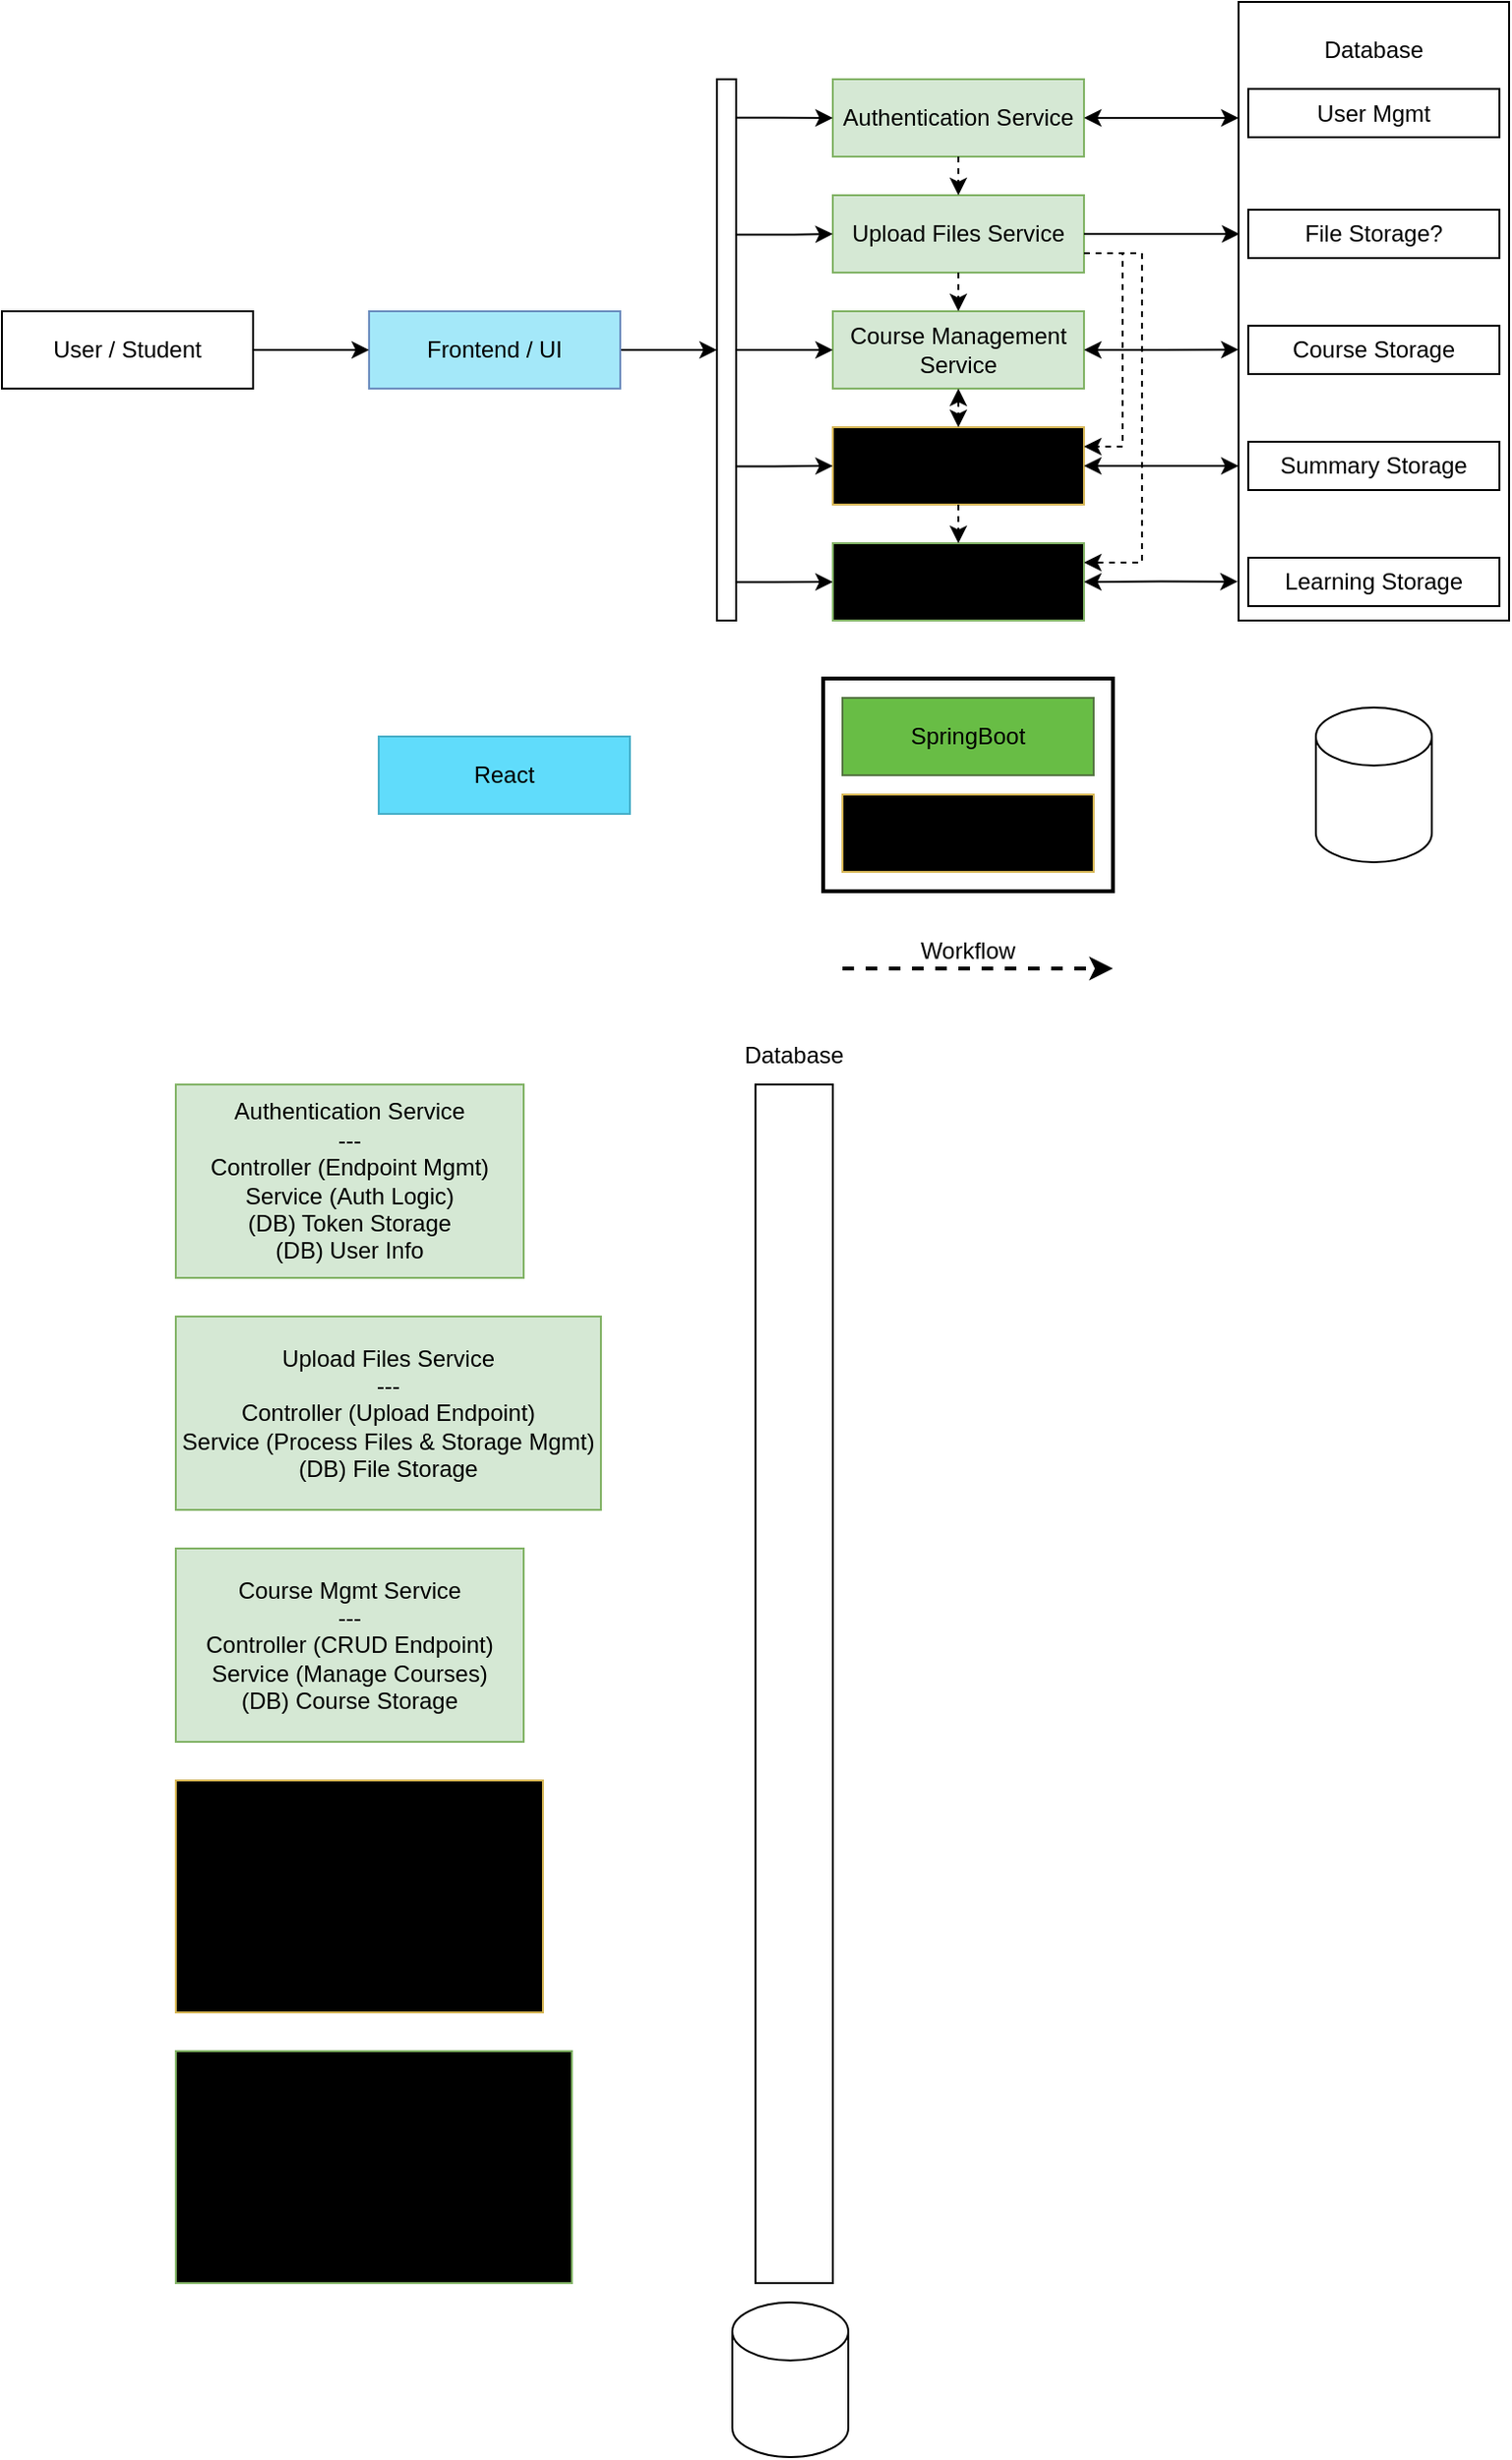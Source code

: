 <mxfile version="27.0.2">
  <diagram name="Page-1" id="Dl6jn5FF9fqG36aDG5Ob">
    <mxGraphModel dx="1072" dy="818" grid="1" gridSize="10" guides="1" tooltips="1" connect="1" arrows="1" fold="1" page="1" pageScale="1" pageWidth="827" pageHeight="1169" math="0" shadow="0">
      <root>
        <mxCell id="0" />
        <mxCell id="1" parent="0" />
        <mxCell id="w4QK7ncXABPOGDVdGbdG-21" value="" style="rounded=0;whiteSpace=wrap;html=1;fillColor=none;strokeWidth=2;strokeColor=default;" vertex="1" parent="1">
          <mxGeometry x="435" y="390" width="150" height="110" as="geometry" />
        </mxCell>
        <mxCell id="w4QK7ncXABPOGDVdGbdG-1" value="User / Student" style="rounded=0;whiteSpace=wrap;html=1;" vertex="1" parent="1">
          <mxGeometry x="10" y="200" width="130" height="40" as="geometry" />
        </mxCell>
        <mxCell id="w4QK7ncXABPOGDVdGbdG-9" value="Authentication Service" style="rounded=0;whiteSpace=wrap;html=1;fillColor=#d5e8d4;strokeColor=#82b366;" vertex="1" parent="1">
          <mxGeometry x="440" y="80" width="130" height="40" as="geometry" />
        </mxCell>
        <mxCell id="w4QK7ncXABPOGDVdGbdG-12" value="Upload Files Service" style="rounded=0;whiteSpace=wrap;html=1;fillColor=#d5e8d4;strokeColor=#82b366;" vertex="1" parent="1">
          <mxGeometry x="440" y="140" width="130" height="40" as="geometry" />
        </mxCell>
        <mxCell id="w4QK7ncXABPOGDVdGbdG-13" value="(Study Service)" style="rounded=0;whiteSpace=wrap;html=1;fillColor=#d5e8d4;strokeColor=#82b366;gradientColor=light-dark(#fff2cc, #ededed);gradientDirection=east;" vertex="1" parent="1">
          <mxGeometry x="440" y="320" width="130" height="40" as="geometry" />
        </mxCell>
        <mxCell id="w4QK7ncXABPOGDVdGbdG-14" value="Course Management Service" style="rounded=0;whiteSpace=wrap;html=1;fillColor=#d5e8d4;strokeColor=#82b366;" vertex="1" parent="1">
          <mxGeometry x="440" y="200" width="130" height="40" as="geometry" />
        </mxCell>
        <mxCell id="w4QK7ncXABPOGDVdGbdG-15" value="" style="rounded=0;whiteSpace=wrap;html=1;" vertex="1" parent="1">
          <mxGeometry x="650" y="40" width="140" height="320" as="geometry" />
        </mxCell>
        <mxCell id="w4QK7ncXABPOGDVdGbdG-17" value="Python" style="rounded=0;whiteSpace=wrap;html=1;fillColor=light-dark(#ffd243, #281d00);strokeColor=#d6b656;gradientColor=light-dark(#3772a0, #ededed);gradientDirection=east;" vertex="1" parent="1">
          <mxGeometry x="445" y="450" width="130" height="40" as="geometry" />
        </mxCell>
        <mxCell id="w4QK7ncXABPOGDVdGbdG-19" value="GenAI Service" style="rounded=0;whiteSpace=wrap;html=1;fillColor=#fff2cc;strokeColor=#d6b656;gradientColor=light-dark(#dae8fc, #ededed);gradientDirection=east;" vertex="1" parent="1">
          <mxGeometry x="440" y="260" width="130" height="40" as="geometry" />
        </mxCell>
        <mxCell id="w4QK7ncXABPOGDVdGbdG-20" value="SpringBoot" style="rounded=0;whiteSpace=wrap;html=1;fillColor=light-dark(#68bd45, #1f2f1e);strokeColor=light-dark(#587845, #446e2c);" vertex="1" parent="1">
          <mxGeometry x="445" y="400" width="130" height="40" as="geometry" />
        </mxCell>
        <mxCell id="w4QK7ncXABPOGDVdGbdG-22" value="React" style="rounded=0;whiteSpace=wrap;html=1;fillColor=light-dark(#60dcfb, #1d293b);strokeColor=light-dark(#46aec8, #5c79a3);" vertex="1" parent="1">
          <mxGeometry x="205" y="420" width="130" height="40" as="geometry" />
        </mxCell>
        <mxCell id="w4QK7ncXABPOGDVdGbdG-23" value="" style="shape=cylinder3;whiteSpace=wrap;html=1;boundedLbl=1;backgroundOutline=1;size=15;" vertex="1" parent="1">
          <mxGeometry x="690" y="405" width="60" height="80" as="geometry" />
        </mxCell>
        <mxCell id="w4QK7ncXABPOGDVdGbdG-27" value="" style="shape=image;verticalLabelPosition=bottom;labelBackgroundColor=default;verticalAlign=top;aspect=fixed;imageAspect=0;image=https://upload.wikimedia.org/wikipedia/commons/thumb/a/a7/React-icon.svg/250px-React-icon.svg.png;" vertex="1" parent="1">
          <mxGeometry x="340.16" y="420" width="44.84" height="40" as="geometry" />
        </mxCell>
        <mxCell id="w4QK7ncXABPOGDVdGbdG-34" style="edgeStyle=orthogonalEdgeStyle;rounded=0;orthogonalLoop=1;jettySize=auto;html=1;exitX=1;exitY=0.5;exitDx=0;exitDy=0;entryX=0;entryY=0.5;entryDx=0;entryDy=0;" edge="1" parent="1" source="w4QK7ncXABPOGDVdGbdG-28" target="w4QK7ncXABPOGDVdGbdG-32">
          <mxGeometry relative="1" as="geometry" />
        </mxCell>
        <mxCell id="w4QK7ncXABPOGDVdGbdG-28" value="Frontend / UI" style="rounded=0;whiteSpace=wrap;html=1;fillColor=light-dark(#a4e8f9, #1d293b);strokeColor=#6c8ebf;" vertex="1" parent="1">
          <mxGeometry x="200" y="200" width="130" height="40" as="geometry" />
        </mxCell>
        <mxCell id="w4QK7ncXABPOGDVdGbdG-29" value="" style="shape=image;verticalLabelPosition=bottom;labelBackgroundColor=default;verticalAlign=top;aspect=fixed;imageAspect=0;image=https://www.embarc.de/img/architektur-portraets/02/spring-boot-logo.png;" vertex="1" parent="1">
          <mxGeometry x="595" y="400" width="43.76" height="39.26" as="geometry" />
        </mxCell>
        <mxCell id="w4QK7ncXABPOGDVdGbdG-31" value="" style="shape=image;verticalLabelPosition=bottom;labelBackgroundColor=default;verticalAlign=top;aspect=fixed;imageAspect=0;image=https://149860134.v2.pressablecdn.com/wp-content/uploads/pythoned.png;" vertex="1" parent="1">
          <mxGeometry x="588.76" y="445" width="50" height="50" as="geometry" />
        </mxCell>
        <mxCell id="w4QK7ncXABPOGDVdGbdG-32" value="" style="rounded=0;whiteSpace=wrap;html=1;" vertex="1" parent="1">
          <mxGeometry x="380" y="80" width="10" height="280" as="geometry" />
        </mxCell>
        <mxCell id="w4QK7ncXABPOGDVdGbdG-33" value="" style="endArrow=classic;html=1;rounded=0;exitX=1;exitY=0.5;exitDx=0;exitDy=0;entryX=0;entryY=0.5;entryDx=0;entryDy=0;" edge="1" parent="1" source="w4QK7ncXABPOGDVdGbdG-1" target="w4QK7ncXABPOGDVdGbdG-28">
          <mxGeometry width="50" height="50" relative="1" as="geometry">
            <mxPoint x="170" y="290" as="sourcePoint" />
            <mxPoint x="220" y="240" as="targetPoint" />
          </mxGeometry>
        </mxCell>
        <mxCell id="w4QK7ncXABPOGDVdGbdG-36" style="edgeStyle=orthogonalEdgeStyle;rounded=0;orthogonalLoop=1;jettySize=auto;html=1;exitX=1.04;exitY=0.071;exitDx=0;exitDy=0;entryX=0;entryY=0.5;entryDx=0;entryDy=0;exitPerimeter=0;" edge="1" parent="1" source="w4QK7ncXABPOGDVdGbdG-32" target="w4QK7ncXABPOGDVdGbdG-9">
          <mxGeometry relative="1" as="geometry">
            <mxPoint x="390" y="99.8" as="sourcePoint" />
            <mxPoint x="440" y="99.8" as="targetPoint" />
            <Array as="points">
              <mxPoint x="410" y="100" />
            </Array>
          </mxGeometry>
        </mxCell>
        <mxCell id="w4QK7ncXABPOGDVdGbdG-38" style="edgeStyle=orthogonalEdgeStyle;rounded=0;orthogonalLoop=1;jettySize=auto;html=1;exitX=0.999;exitY=0.287;exitDx=0;exitDy=0;entryX=0;entryY=0.5;entryDx=0;entryDy=0;exitPerimeter=0;" edge="1" parent="1" source="w4QK7ncXABPOGDVdGbdG-32" target="w4QK7ncXABPOGDVdGbdG-12">
          <mxGeometry relative="1" as="geometry">
            <mxPoint x="400" y="110" as="sourcePoint" />
            <mxPoint x="450" y="110" as="targetPoint" />
            <Array as="points">
              <mxPoint x="420" y="160" />
            </Array>
          </mxGeometry>
        </mxCell>
        <mxCell id="w4QK7ncXABPOGDVdGbdG-39" style="edgeStyle=orthogonalEdgeStyle;rounded=0;orthogonalLoop=1;jettySize=auto;html=1;exitX=1;exitY=0.5;exitDx=0;exitDy=0;entryX=0;entryY=0.5;entryDx=0;entryDy=0;" edge="1" parent="1" source="w4QK7ncXABPOGDVdGbdG-32" target="w4QK7ncXABPOGDVdGbdG-14">
          <mxGeometry relative="1" as="geometry">
            <mxPoint x="389" y="219.86" as="sourcePoint" />
            <mxPoint x="439" y="219.86" as="targetPoint" />
            <Array as="points" />
          </mxGeometry>
        </mxCell>
        <mxCell id="w4QK7ncXABPOGDVdGbdG-40" style="edgeStyle=orthogonalEdgeStyle;rounded=0;orthogonalLoop=1;jettySize=auto;html=1;exitX=0.986;exitY=0.715;exitDx=0;exitDy=0;entryX=0;entryY=0.5;entryDx=0;entryDy=0;exitPerimeter=0;" edge="1" parent="1" source="w4QK7ncXABPOGDVdGbdG-32" target="w4QK7ncXABPOGDVdGbdG-19">
          <mxGeometry relative="1" as="geometry">
            <mxPoint x="380" y="279.86" as="sourcePoint" />
            <mxPoint x="430" y="279.86" as="targetPoint" />
            <Array as="points">
              <mxPoint x="410" y="280" />
            </Array>
          </mxGeometry>
        </mxCell>
        <mxCell id="w4QK7ncXABPOGDVdGbdG-41" style="edgeStyle=orthogonalEdgeStyle;rounded=0;orthogonalLoop=1;jettySize=auto;html=1;exitX=0.993;exitY=0.929;exitDx=0;exitDy=0;entryX=0;entryY=0.5;entryDx=0;entryDy=0;exitPerimeter=0;" edge="1" parent="1" source="w4QK7ncXABPOGDVdGbdG-32" target="w4QK7ncXABPOGDVdGbdG-13">
          <mxGeometry relative="1" as="geometry">
            <mxPoint x="389" y="339.91" as="sourcePoint" />
            <mxPoint x="439" y="339.91" as="targetPoint" />
            <Array as="points">
              <mxPoint x="410" y="340" />
            </Array>
          </mxGeometry>
        </mxCell>
        <mxCell id="w4QK7ncXABPOGDVdGbdG-42" value="" style="endArrow=classic;html=1;rounded=0;dashed=1;exitX=0.5;exitY=1;exitDx=0;exitDy=0;entryX=0.5;entryY=0;entryDx=0;entryDy=0;" edge="1" parent="1" source="w4QK7ncXABPOGDVdGbdG-9" target="w4QK7ncXABPOGDVdGbdG-12">
          <mxGeometry width="50" height="50" relative="1" as="geometry">
            <mxPoint x="480" y="210" as="sourcePoint" />
            <mxPoint x="530" y="160" as="targetPoint" />
          </mxGeometry>
        </mxCell>
        <mxCell id="w4QK7ncXABPOGDVdGbdG-43" value="" style="endArrow=classic;html=1;rounded=0;dashed=1;exitX=0.5;exitY=1;exitDx=0;exitDy=0;entryX=0.5;entryY=0;entryDx=0;entryDy=0;" edge="1" parent="1" source="w4QK7ncXABPOGDVdGbdG-12" target="w4QK7ncXABPOGDVdGbdG-14">
          <mxGeometry width="50" height="50" relative="1" as="geometry">
            <mxPoint x="515" y="130" as="sourcePoint" />
            <mxPoint x="515" y="150" as="targetPoint" />
          </mxGeometry>
        </mxCell>
        <mxCell id="w4QK7ncXABPOGDVdGbdG-44" value="" style="endArrow=classic;html=1;rounded=0;dashed=1;exitX=0.5;exitY=1;exitDx=0;exitDy=0;entryX=0.5;entryY=0;entryDx=0;entryDy=0;startArrow=classic;startFill=1;" edge="1" parent="1" source="w4QK7ncXABPOGDVdGbdG-14" target="w4QK7ncXABPOGDVdGbdG-19">
          <mxGeometry width="50" height="50" relative="1" as="geometry">
            <mxPoint x="525" y="140" as="sourcePoint" />
            <mxPoint x="525" y="160" as="targetPoint" />
          </mxGeometry>
        </mxCell>
        <mxCell id="w4QK7ncXABPOGDVdGbdG-48" value="" style="endArrow=classic;html=1;rounded=0;dashed=1;entryX=0.5;entryY=0;entryDx=0;entryDy=0;exitX=0.5;exitY=1;exitDx=0;exitDy=0;" edge="1" parent="1" source="w4QK7ncXABPOGDVdGbdG-19" target="w4QK7ncXABPOGDVdGbdG-13">
          <mxGeometry width="50" height="50" relative="1" as="geometry">
            <mxPoint x="640" y="310" as="sourcePoint" />
            <mxPoint x="600" y="330" as="targetPoint" />
          </mxGeometry>
        </mxCell>
        <mxCell id="w4QK7ncXABPOGDVdGbdG-49" style="edgeStyle=orthogonalEdgeStyle;rounded=0;orthogonalLoop=1;jettySize=auto;html=1;exitX=1;exitY=0.5;exitDx=0;exitDy=0;startArrow=classic;startFill=1;" edge="1" parent="1" source="w4QK7ncXABPOGDVdGbdG-9">
          <mxGeometry relative="1" as="geometry">
            <mxPoint x="630" y="130" as="sourcePoint" />
            <mxPoint x="650" y="100" as="targetPoint" />
          </mxGeometry>
        </mxCell>
        <mxCell id="w4QK7ncXABPOGDVdGbdG-50" style="edgeStyle=orthogonalEdgeStyle;rounded=0;orthogonalLoop=1;jettySize=auto;html=1;exitX=1;exitY=0.5;exitDx=0;exitDy=0;entryX=0.003;entryY=0.375;entryDx=0;entryDy=0;startArrow=none;startFill=0;entryPerimeter=0;" edge="1" parent="1" source="w4QK7ncXABPOGDVdGbdG-12" target="w4QK7ncXABPOGDVdGbdG-15">
          <mxGeometry relative="1" as="geometry">
            <mxPoint x="580" y="110" as="sourcePoint" />
            <mxPoint x="660" y="230" as="targetPoint" />
          </mxGeometry>
        </mxCell>
        <mxCell id="w4QK7ncXABPOGDVdGbdG-51" style="edgeStyle=orthogonalEdgeStyle;rounded=0;orthogonalLoop=1;jettySize=auto;html=1;exitX=1;exitY=0.5;exitDx=0;exitDy=0;entryX=0;entryY=0.562;entryDx=0;entryDy=0;startArrow=classic;startFill=1;entryPerimeter=0;" edge="1" parent="1" source="w4QK7ncXABPOGDVdGbdG-14" target="w4QK7ncXABPOGDVdGbdG-15">
          <mxGeometry relative="1" as="geometry">
            <mxPoint x="580" y="170" as="sourcePoint" />
            <mxPoint x="660" y="230" as="targetPoint" />
          </mxGeometry>
        </mxCell>
        <mxCell id="w4QK7ncXABPOGDVdGbdG-52" style="edgeStyle=orthogonalEdgeStyle;rounded=0;orthogonalLoop=1;jettySize=auto;html=1;exitX=-0.003;exitY=0.937;exitDx=0;exitDy=0;entryX=1;entryY=0.5;entryDx=0;entryDy=0;startArrow=classic;startFill=1;exitPerimeter=0;" edge="1" parent="1" source="w4QK7ncXABPOGDVdGbdG-15" target="w4QK7ncXABPOGDVdGbdG-13">
          <mxGeometry relative="1" as="geometry">
            <mxPoint x="580" y="170" as="sourcePoint" />
            <mxPoint x="659" y="170" as="targetPoint" />
            <Array as="points">
              <mxPoint x="610" y="340" />
            </Array>
          </mxGeometry>
        </mxCell>
        <mxCell id="w4QK7ncXABPOGDVdGbdG-53" value="" style="endArrow=classic;html=1;rounded=0;dashed=1;exitX=1;exitY=0.75;exitDx=0;exitDy=0;entryX=1;entryY=0.25;entryDx=0;entryDy=0;" edge="1" parent="1" source="w4QK7ncXABPOGDVdGbdG-12" target="w4QK7ncXABPOGDVdGbdG-19">
          <mxGeometry width="50" height="50" relative="1" as="geometry">
            <mxPoint x="515" y="190" as="sourcePoint" />
            <mxPoint x="515" y="210" as="targetPoint" />
            <Array as="points">
              <mxPoint x="590" y="170" />
              <mxPoint x="590" y="220" />
              <mxPoint x="590" y="270" />
            </Array>
          </mxGeometry>
        </mxCell>
        <mxCell id="w4QK7ncXABPOGDVdGbdG-54" value="" style="endArrow=classic;html=1;rounded=0;dashed=1;exitX=1;exitY=0.75;exitDx=0;exitDy=0;entryX=1;entryY=0.25;entryDx=0;entryDy=0;" edge="1" parent="1" source="w4QK7ncXABPOGDVdGbdG-12" target="w4QK7ncXABPOGDVdGbdG-13">
          <mxGeometry width="50" height="50" relative="1" as="geometry">
            <mxPoint x="580" y="180" as="sourcePoint" />
            <mxPoint x="580" y="280" as="targetPoint" />
            <Array as="points">
              <mxPoint x="600" y="170" />
              <mxPoint x="600" y="230" />
              <mxPoint x="600" y="330" />
            </Array>
          </mxGeometry>
        </mxCell>
        <mxCell id="w4QK7ncXABPOGDVdGbdG-55" value="User Mgmt" style="rounded=0;whiteSpace=wrap;html=1;" vertex="1" parent="1">
          <mxGeometry x="655" y="85" width="130" height="25" as="geometry" />
        </mxCell>
        <mxCell id="w4QK7ncXABPOGDVdGbdG-56" value="File Storage?" style="rounded=0;whiteSpace=wrap;html=1;" vertex="1" parent="1">
          <mxGeometry x="655" y="147.5" width="130" height="25" as="geometry" />
        </mxCell>
        <mxCell id="w4QK7ncXABPOGDVdGbdG-57" value="Course Storage" style="rounded=0;whiteSpace=wrap;html=1;" vertex="1" parent="1">
          <mxGeometry x="655" y="207.5" width="130" height="25" as="geometry" />
        </mxCell>
        <mxCell id="w4QK7ncXABPOGDVdGbdG-58" value="Database" style="text;html=1;align=center;verticalAlign=middle;whiteSpace=wrap;rounded=0;" vertex="1" parent="1">
          <mxGeometry x="690" y="50" width="60" height="30" as="geometry" />
        </mxCell>
        <mxCell id="w4QK7ncXABPOGDVdGbdG-59" value="Learning Storage" style="rounded=0;whiteSpace=wrap;html=1;" vertex="1" parent="1">
          <mxGeometry x="655" y="327.5" width="130" height="25" as="geometry" />
        </mxCell>
        <mxCell id="w4QK7ncXABPOGDVdGbdG-60" style="edgeStyle=orthogonalEdgeStyle;rounded=0;orthogonalLoop=1;jettySize=auto;html=1;exitX=1;exitY=0.5;exitDx=0;exitDy=0;entryX=0;entryY=0.75;entryDx=0;entryDy=0;startArrow=classic;startFill=1;" edge="1" parent="1" source="w4QK7ncXABPOGDVdGbdG-19" target="w4QK7ncXABPOGDVdGbdG-15">
          <mxGeometry relative="1" as="geometry">
            <mxPoint x="571.88" y="299.26" as="sourcePoint" />
            <mxPoint x="651.88" y="299.26" as="targetPoint" />
          </mxGeometry>
        </mxCell>
        <mxCell id="w4QK7ncXABPOGDVdGbdG-61" value="Summary Storage" style="rounded=0;whiteSpace=wrap;html=1;" vertex="1" parent="1">
          <mxGeometry x="655" y="267.5" width="130" height="25" as="geometry" />
        </mxCell>
        <mxCell id="w4QK7ncXABPOGDVdGbdG-62" value="" style="endArrow=classic;dashed=1;html=1;strokeWidth=2;rounded=0;endFill=1;" edge="1" parent="1">
          <mxGeometry width="50" height="50" relative="1" as="geometry">
            <mxPoint x="445" y="540" as="sourcePoint" />
            <mxPoint x="585" y="540" as="targetPoint" />
          </mxGeometry>
        </mxCell>
        <mxCell id="w4QK7ncXABPOGDVdGbdG-63" value="Workflow" style="text;html=1;align=center;verticalAlign=middle;whiteSpace=wrap;rounded=0;" vertex="1" parent="1">
          <mxGeometry x="480" y="516" width="60" height="30" as="geometry" />
        </mxCell>
        <mxCell id="w4QK7ncXABPOGDVdGbdG-66" value="Authentication Service&lt;br&gt;---&lt;br&gt;Controller (Endpoint Mgmt)&lt;br&gt;Service (Auth Logic)&lt;br&gt;(DB) Token Storage&lt;br&gt;(DB) User Info" style="rounded=0;whiteSpace=wrap;html=1;fillColor=#d5e8d4;strokeColor=#82b366;" vertex="1" parent="1">
          <mxGeometry x="100" y="600" width="180" height="100" as="geometry" />
        </mxCell>
        <mxCell id="w4QK7ncXABPOGDVdGbdG-67" value="Upload Files Service&lt;br&gt;---&lt;br&gt;Controller (Upload Endpoint)&lt;br&gt;Service (Process Files &amp;amp; Storage Mgmt)&lt;br&gt;(DB) File Storage" style="rounded=0;whiteSpace=wrap;html=1;fillColor=#d5e8d4;strokeColor=#82b366;" vertex="1" parent="1">
          <mxGeometry x="100" y="720" width="220" height="100" as="geometry" />
        </mxCell>
        <mxCell id="w4QK7ncXABPOGDVdGbdG-68" value="Course Mgmt Service&lt;br&gt;---&lt;br&gt;Controller (CRUD Endpoint)&lt;br&gt;Service (Manage Courses)&lt;br&gt;(DB) Course Storage" style="rounded=0;whiteSpace=wrap;html=1;fillColor=#d5e8d4;strokeColor=#82b366;" vertex="1" parent="1">
          <mxGeometry x="100" y="840" width="180" height="100" as="geometry" />
        </mxCell>
        <mxCell id="w4QK7ncXABPOGDVdGbdG-70" value="GenAI Service&lt;br&gt;---&lt;br&gt;Preprocessing Material&lt;br&gt;Fetching Existing Material&lt;br&gt;LLM Connector&lt;br&gt;Categorize Part&lt;br&gt;Summarize Part&lt;br&gt;Response Processing" style="rounded=0;whiteSpace=wrap;html=1;fillColor=#fff2cc;strokeColor=#d6b656;gradientColor=light-dark(#dae8fc, #ededed);gradientDirection=east;" vertex="1" parent="1">
          <mxGeometry x="100" y="960" width="190" height="120" as="geometry" />
        </mxCell>
        <mxCell id="w4QK7ncXABPOGDVdGbdG-72" value="(Study Service)&lt;br&gt;---&lt;br&gt;Controller (Endpoint)&lt;br&gt;Service (Prepare Summary/Material)&lt;br&gt;Question Generator&lt;br&gt;Flashcard Creator&lt;br&gt;(DB) Flashcard Storage" style="rounded=0;whiteSpace=wrap;html=1;fillColor=#d5e8d4;strokeColor=#82b366;gradientColor=light-dark(#fff2cc, #ededed);gradientDirection=east;" vertex="1" parent="1">
          <mxGeometry x="100" y="1100" width="205" height="120" as="geometry" />
        </mxCell>
        <mxCell id="w4QK7ncXABPOGDVdGbdG-73" value="" style="rounded=0;whiteSpace=wrap;html=1;" vertex="1" parent="1">
          <mxGeometry x="400" y="600" width="40" height="620" as="geometry" />
        </mxCell>
        <mxCell id="w4QK7ncXABPOGDVdGbdG-74" value="Database" style="text;html=1;align=center;verticalAlign=middle;whiteSpace=wrap;rounded=0;" vertex="1" parent="1">
          <mxGeometry x="390" y="570" width="60" height="30" as="geometry" />
        </mxCell>
        <mxCell id="w4QK7ncXABPOGDVdGbdG-75" value="" style="shape=cylinder3;whiteSpace=wrap;html=1;boundedLbl=1;backgroundOutline=1;size=15;" vertex="1" parent="1">
          <mxGeometry x="388" y="1230" width="60" height="80" as="geometry" />
        </mxCell>
        <mxCell id="w4QK7ncXABPOGDVdGbdG-76" value="" style="shape=image;verticalLabelPosition=bottom;labelBackgroundColor=default;verticalAlign=top;aspect=fixed;imageAspect=0;image=https://www.embarc.de/img/architektur-portraets/02/spring-boot-logo.png;" vertex="1" parent="1">
          <mxGeometry x="140.0" y="1250.37" width="43.76" height="39.26" as="geometry" />
        </mxCell>
        <mxCell id="w4QK7ncXABPOGDVdGbdG-77" value="" style="shape=image;verticalLabelPosition=bottom;labelBackgroundColor=default;verticalAlign=top;aspect=fixed;imageAspect=0;image=https://149860134.v2.pressablecdn.com/wp-content/uploads/pythoned.png;" vertex="1" parent="1">
          <mxGeometry x="205" y="1245" width="50" height="50" as="geometry" />
        </mxCell>
      </root>
    </mxGraphModel>
  </diagram>
</mxfile>
